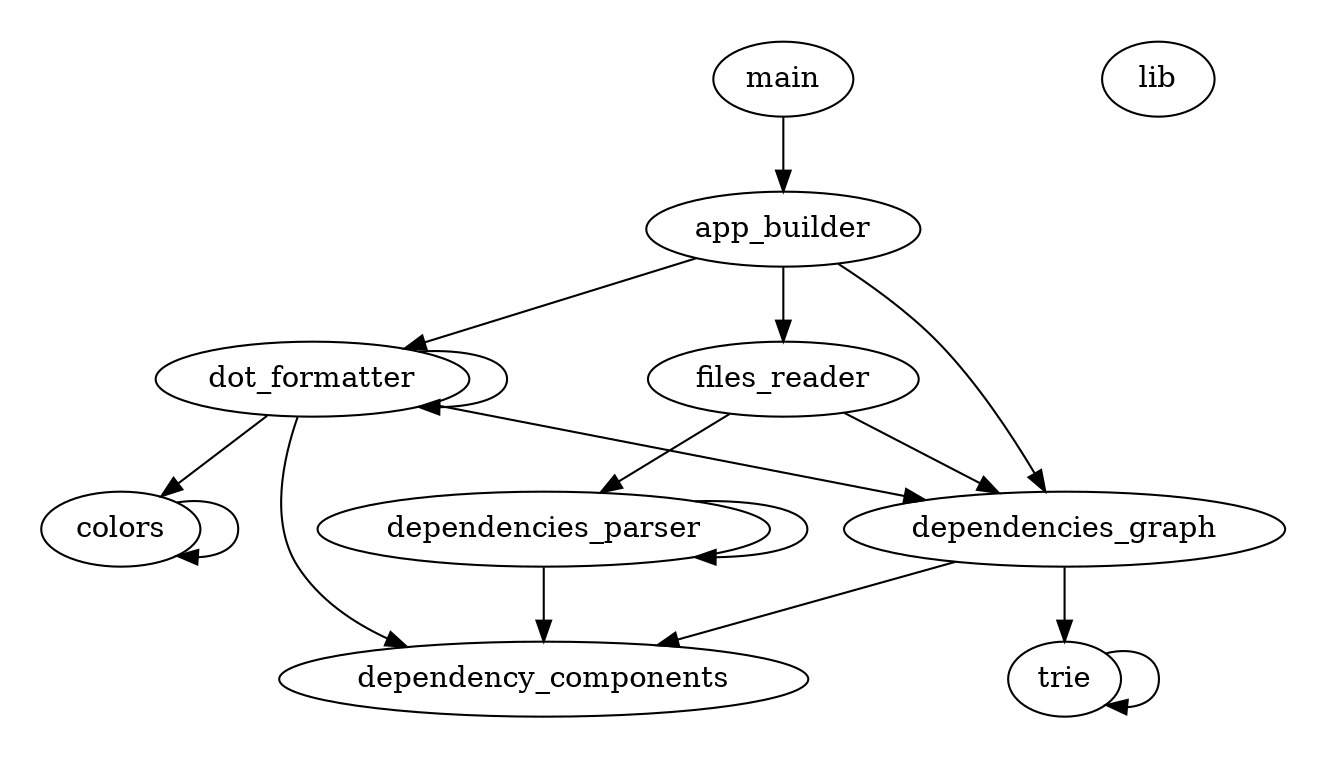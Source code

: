 digraph dependencies {
subgraph cluster_ {
label=""
color="#ffffff"
style="filled"
  "::app_builder"[label="app_builder",style="filled",fillcolor="#ffffff"]
  "::colors"[label="colors",style="filled",fillcolor="#ffffff"]
  "::dependencies_graph"[label="dependencies_graph",style="filled",fillcolor="#ffffff"]
  "::dependencies_parser"[label="dependencies_parser",style="filled",fillcolor="#ffffff"]
  "::dependency_components"[label="dependency_components",style="filled",fillcolor="#ffffff"]
  "::dot_formatter"[label="dot_formatter",style="filled",fillcolor="#ffffff"]
  "::files_reader"[label="files_reader",style="filled",fillcolor="#ffffff"]
  "::lib"[label="lib",style="filled",fillcolor="#ffffff"]
  "::main"[label="main",style="filled",fillcolor="#ffffff"]
  "::trie"[label="trie",style="filled",fillcolor="#ffffff"]
}
"::app_builder" -> "::dependencies_graph"
"::app_builder" -> "::dot_formatter"
"::app_builder" -> "::files_reader"
"::colors" -> "::colors"
"::dependencies_graph" -> "::dependency_components"
"::dependencies_graph" -> "::trie"
"::dependencies_parser" -> "::dependencies_parser"
"::dependencies_parser" -> "::dependency_components"
"::dot_formatter" -> "::colors"
"::dot_formatter" -> "::dependencies_graph"
"::dot_formatter" -> "::dependency_components"
"::dot_formatter" -> "::dot_formatter"
"::files_reader" -> "::dependencies_graph"
"::files_reader" -> "::dependencies_parser"
"::main" -> "::app_builder"
"::trie" -> "::trie"
}

